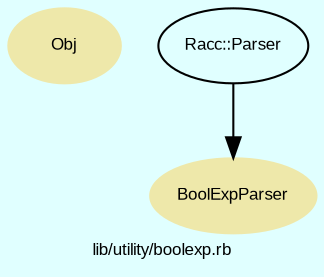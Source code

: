 digraph TopLevel {
    compound = true
    bgcolor = lightcyan1
    fontname = Arial
    fontsize = 8
    label = "lib/utility/boolexp.rb"
    node [
        fontname = Arial,
        fontsize = 8,
        color = black
    ]

    Obj [
        fontcolor = black,
        URL = "classes/Obj.html",
        shape = ellipse,
        color = palegoldenrod,
        style = filled,
        label = "Obj"
    ]

    BoolExpParser [
        fontcolor = black,
        URL = "classes/BoolExpParser.html",
        shape = ellipse,
        color = palegoldenrod,
        style = filled,
        label = "BoolExpParser"
    ]

    Racc__Parser [
        URL = "classes/Racc/Parser.html",
        label = "Racc::Parser"
    ]

    Racc__Parser -> BoolExpParser [

    ]

}

